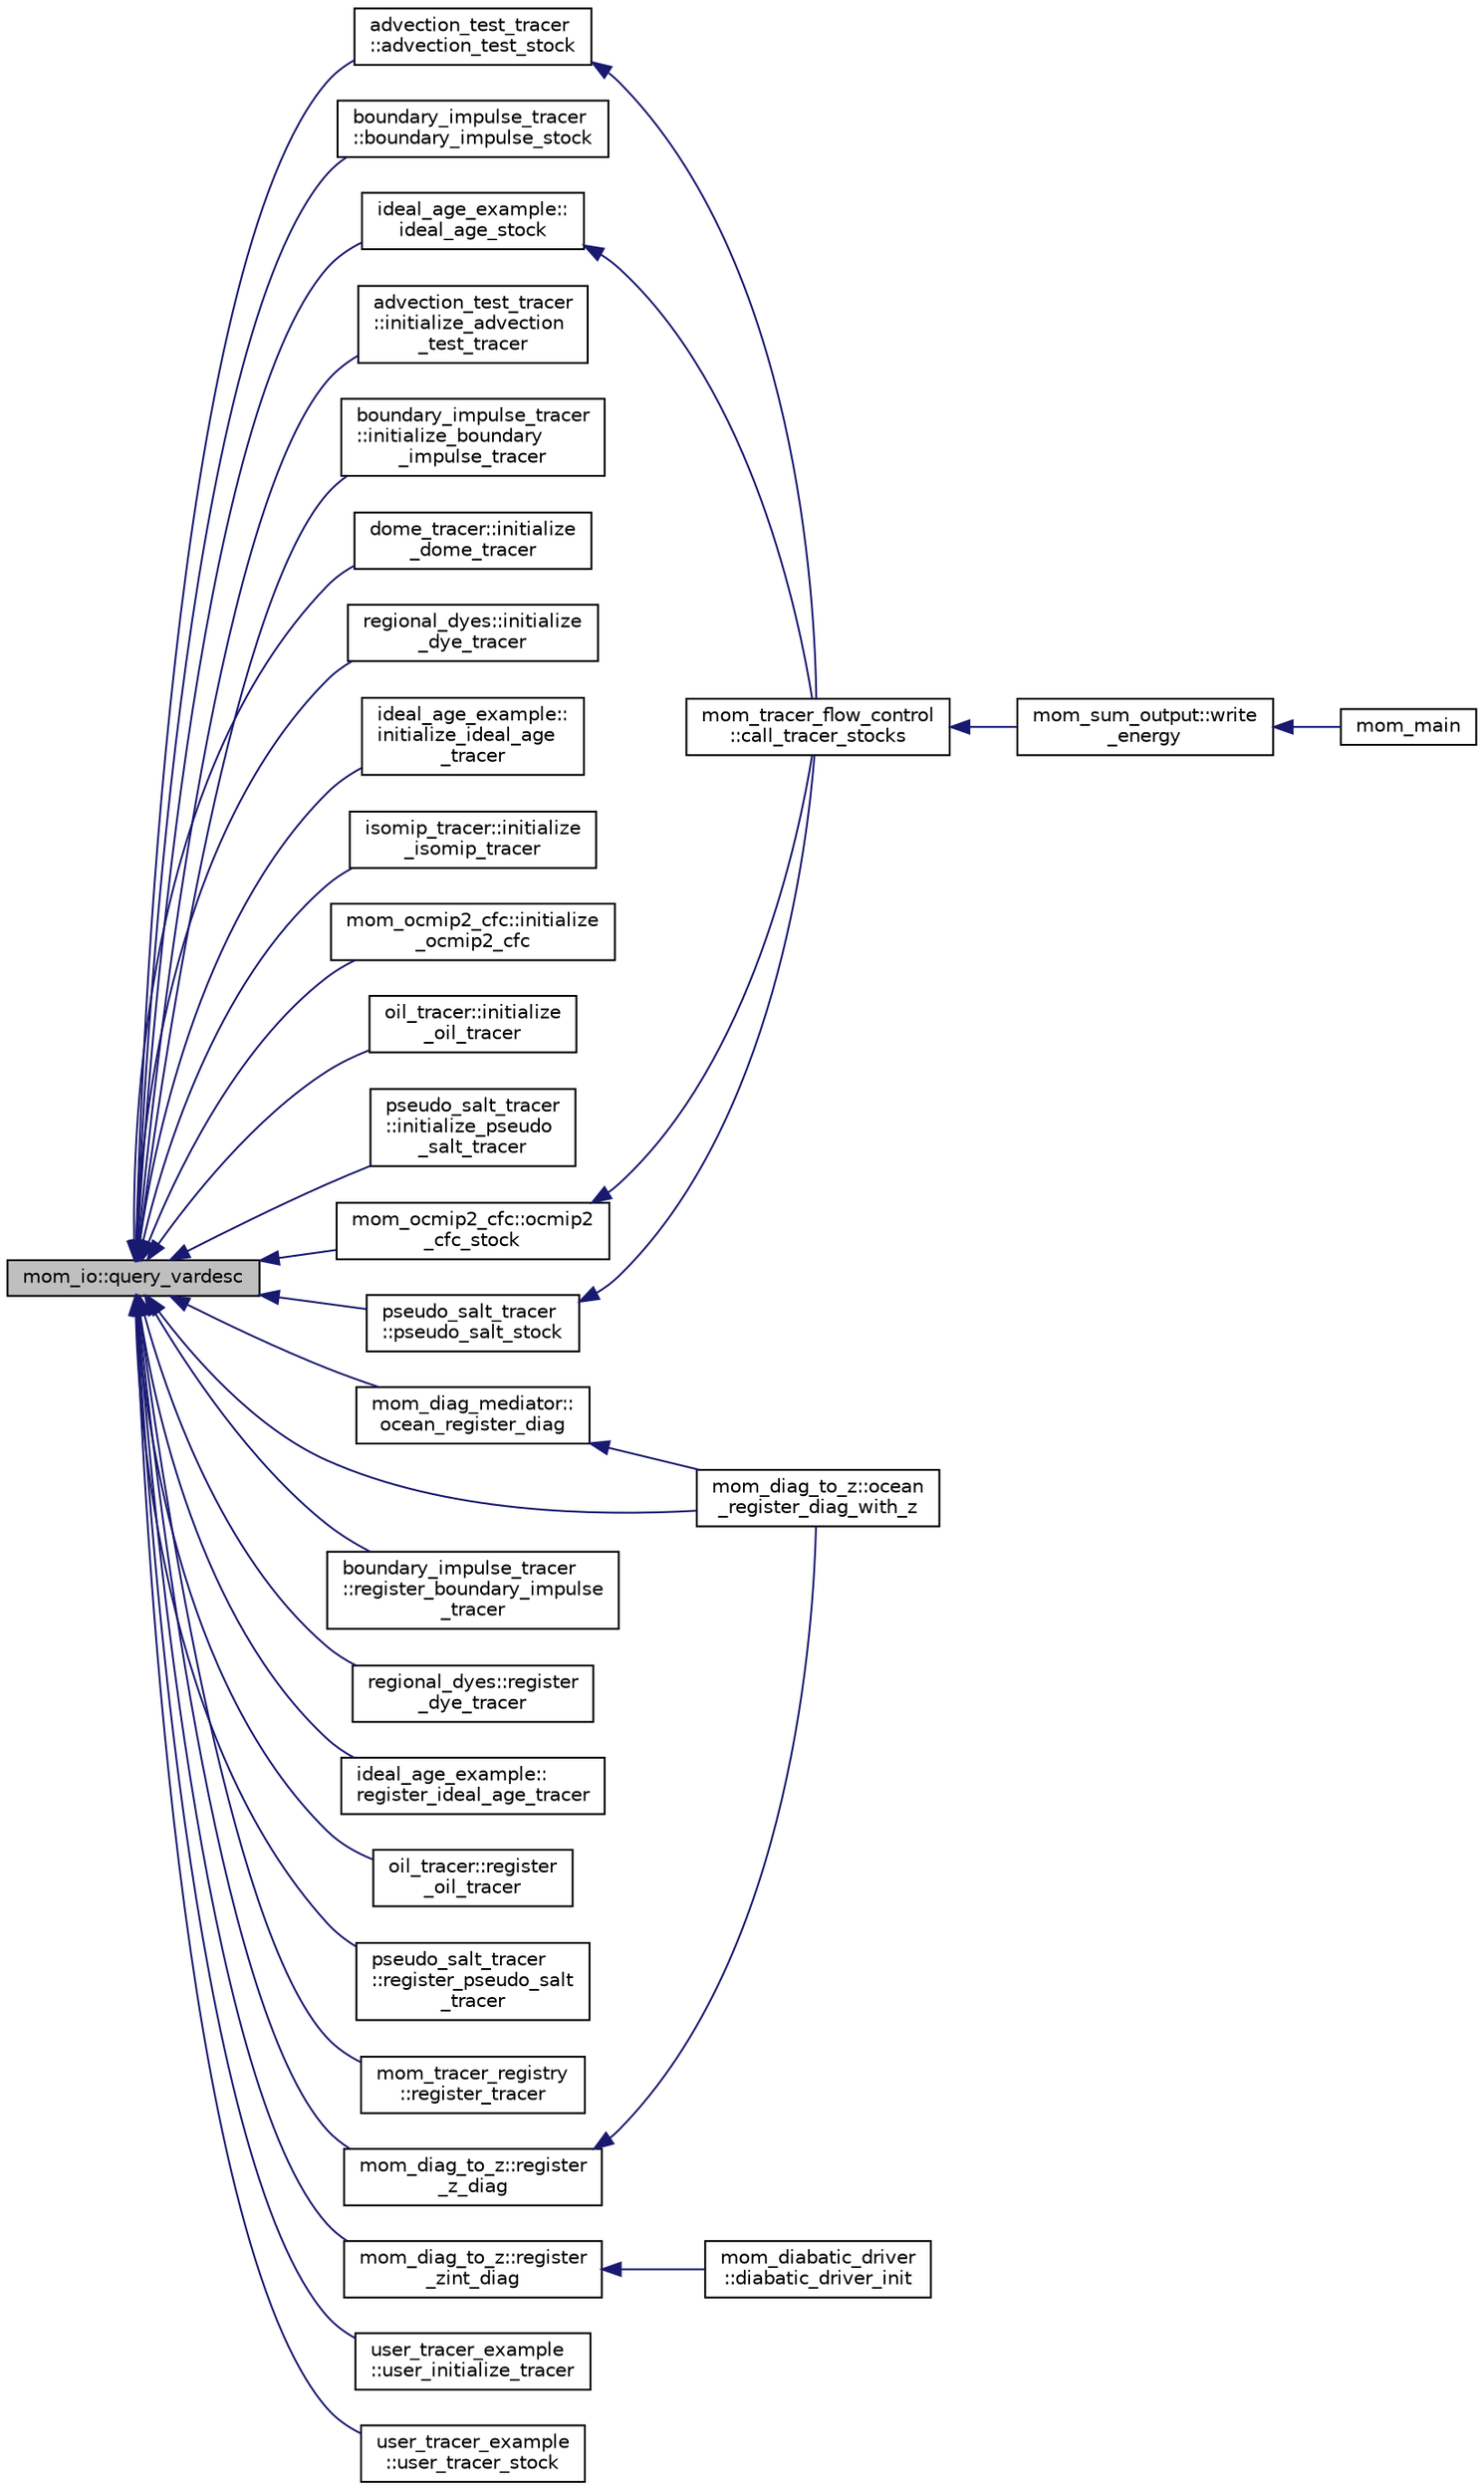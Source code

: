 digraph "mom_io::query_vardesc"
{
 // INTERACTIVE_SVG=YES
  edge [fontname="Helvetica",fontsize="10",labelfontname="Helvetica",labelfontsize="10"];
  node [fontname="Helvetica",fontsize="10",shape=record];
  rankdir="LR";
  Node58 [label="mom_io::query_vardesc",height=0.2,width=0.4,color="black", fillcolor="grey75", style="filled", fontcolor="black"];
  Node58 -> Node59 [dir="back",color="midnightblue",fontsize="10",style="solid",fontname="Helvetica"];
  Node59 [label="advection_test_tracer\l::advection_test_stock",height=0.2,width=0.4,color="black", fillcolor="white", style="filled",URL="$namespaceadvection__test__tracer.html#a1e3884b030df6c5107380b4ddd2fbce2"];
  Node59 -> Node60 [dir="back",color="midnightblue",fontsize="10",style="solid",fontname="Helvetica"];
  Node60 [label="mom_tracer_flow_control\l::call_tracer_stocks",height=0.2,width=0.4,color="black", fillcolor="white", style="filled",URL="$namespacemom__tracer__flow__control.html#afd8526344e928c8c9505c921bf37447f",tooltip="This subroutine calls all registered tracer packages to enable them to add to the surface state retur..."];
  Node60 -> Node61 [dir="back",color="midnightblue",fontsize="10",style="solid",fontname="Helvetica"];
  Node61 [label="mom_sum_output::write\l_energy",height=0.2,width=0.4,color="black", fillcolor="white", style="filled",URL="$namespacemom__sum__output.html#aef94e597f85f3ee439b2ddc2b46a043a",tooltip="This subroutine calculates and writes the total model energy, the energy and mass of each layer..."];
  Node61 -> Node62 [dir="back",color="midnightblue",fontsize="10",style="solid",fontname="Helvetica"];
  Node62 [label="mom_main",height=0.2,width=0.4,color="black", fillcolor="white", style="filled",URL="$MOM__driver_8F90.html#a08fffeb2d8e8acbf9ed4609be6d258c6"];
  Node58 -> Node63 [dir="back",color="midnightblue",fontsize="10",style="solid",fontname="Helvetica"];
  Node63 [label="boundary_impulse_tracer\l::boundary_impulse_stock",height=0.2,width=0.4,color="black", fillcolor="white", style="filled",URL="$namespaceboundary__impulse__tracer.html#a9c170481eec5074f1a3b2b5e09a142fc",tooltip="Calculate total inventory of tracer. "];
  Node58 -> Node64 [dir="back",color="midnightblue",fontsize="10",style="solid",fontname="Helvetica"];
  Node64 [label="ideal_age_example::\lideal_age_stock",height=0.2,width=0.4,color="black", fillcolor="white", style="filled",URL="$namespaceideal__age__example.html#a2300d82e30802a3127f4a63277d37776"];
  Node64 -> Node60 [dir="back",color="midnightblue",fontsize="10",style="solid",fontname="Helvetica"];
  Node58 -> Node65 [dir="back",color="midnightblue",fontsize="10",style="solid",fontname="Helvetica"];
  Node65 [label="advection_test_tracer\l::initialize_advection\l_test_tracer",height=0.2,width=0.4,color="black", fillcolor="white", style="filled",URL="$namespaceadvection__test__tracer.html#adad96933565e1ee601662052ad3f6943"];
  Node58 -> Node66 [dir="back",color="midnightblue",fontsize="10",style="solid",fontname="Helvetica"];
  Node66 [label="boundary_impulse_tracer\l::initialize_boundary\l_impulse_tracer",height=0.2,width=0.4,color="black", fillcolor="white", style="filled",URL="$namespaceboundary__impulse__tracer.html#a3e9d605e0a7bed7bb6028cb916ded161",tooltip="Initialize tracer from restart or set to 1 at surface to initialize. "];
  Node58 -> Node67 [dir="back",color="midnightblue",fontsize="10",style="solid",fontname="Helvetica"];
  Node67 [label="dome_tracer::initialize\l_dome_tracer",height=0.2,width=0.4,color="black", fillcolor="white", style="filled",URL="$namespacedome__tracer.html#acbbc86d4dbc4997c0cd55aa498d2c668"];
  Node58 -> Node68 [dir="back",color="midnightblue",fontsize="10",style="solid",fontname="Helvetica"];
  Node68 [label="regional_dyes::initialize\l_dye_tracer",height=0.2,width=0.4,color="black", fillcolor="white", style="filled",URL="$namespaceregional__dyes.html#aeef37afe2f348fc7d94fe977d74d6d0b"];
  Node58 -> Node69 [dir="back",color="midnightblue",fontsize="10",style="solid",fontname="Helvetica"];
  Node69 [label="ideal_age_example::\linitialize_ideal_age\l_tracer",height=0.2,width=0.4,color="black", fillcolor="white", style="filled",URL="$namespaceideal__age__example.html#abec4db7c44f7a6d5c891a6d8a17a99b3"];
  Node58 -> Node70 [dir="back",color="midnightblue",fontsize="10",style="solid",fontname="Helvetica"];
  Node70 [label="isomip_tracer::initialize\l_isomip_tracer",height=0.2,width=0.4,color="black", fillcolor="white", style="filled",URL="$namespaceisomip__tracer.html#a6083b2b081277f46013d9a22b32b7741",tooltip="Initializes the NTR tracer fields in tr(:,:,:,:) "];
  Node58 -> Node71 [dir="back",color="midnightblue",fontsize="10",style="solid",fontname="Helvetica"];
  Node71 [label="mom_ocmip2_cfc::initialize\l_ocmip2_cfc",height=0.2,width=0.4,color="black", fillcolor="white", style="filled",URL="$namespacemom__ocmip2__cfc.html#a0c916b2f0835bd79002803f246d2ef49",tooltip="This subroutine initializes the NTR tracer fields in tr(:,:,:,:) and it sets up the tracer output..."];
  Node58 -> Node72 [dir="back",color="midnightblue",fontsize="10",style="solid",fontname="Helvetica"];
  Node72 [label="oil_tracer::initialize\l_oil_tracer",height=0.2,width=0.4,color="black", fillcolor="white", style="filled",URL="$namespaceoil__tracer.html#a2bb5dd516d506706c1e67e1206e389b5"];
  Node58 -> Node73 [dir="back",color="midnightblue",fontsize="10",style="solid",fontname="Helvetica"];
  Node73 [label="pseudo_salt_tracer\l::initialize_pseudo\l_salt_tracer",height=0.2,width=0.4,color="black", fillcolor="white", style="filled",URL="$namespacepseudo__salt__tracer.html#adaef10fff7bd433eab35152075b3f166"];
  Node58 -> Node74 [dir="back",color="midnightblue",fontsize="10",style="solid",fontname="Helvetica"];
  Node74 [label="mom_diag_mediator::\locean_register_diag",height=0.2,width=0.4,color="black", fillcolor="white", style="filled",URL="$namespacemom__diag__mediator.html#a21267e25d12fa3e5d2540d2a299d2d2c",tooltip="Registers a diagnostic using the information encapsulated in the vardesc type argument and returns an..."];
  Node74 -> Node75 [dir="back",color="midnightblue",fontsize="10",style="solid",fontname="Helvetica"];
  Node75 [label="mom_diag_to_z::ocean\l_register_diag_with_z",height=0.2,width=0.4,color="black", fillcolor="white", style="filled",URL="$namespacemom__diag__to__z.html#a90526b2f59f94c6af2f525a221029772",tooltip="This subroutine registers a tracer to be output in depth space. "];
  Node58 -> Node75 [dir="back",color="midnightblue",fontsize="10",style="solid",fontname="Helvetica"];
  Node58 -> Node76 [dir="back",color="midnightblue",fontsize="10",style="solid",fontname="Helvetica"];
  Node76 [label="mom_ocmip2_cfc::ocmip2\l_cfc_stock",height=0.2,width=0.4,color="black", fillcolor="white", style="filled",URL="$namespacemom__ocmip2__cfc.html#ac3c9967ff09b37934eb5ef51535e7ee3",tooltip="This function calculates the mass-weighted integral of all tracer stocks, returning the number of sto..."];
  Node76 -> Node60 [dir="back",color="midnightblue",fontsize="10",style="solid",fontname="Helvetica"];
  Node58 -> Node77 [dir="back",color="midnightblue",fontsize="10",style="solid",fontname="Helvetica"];
  Node77 [label="pseudo_salt_tracer\l::pseudo_salt_stock",height=0.2,width=0.4,color="black", fillcolor="white", style="filled",URL="$namespacepseudo__salt__tracer.html#a282f3c84b7e7ccdaa6d9344342705a6e"];
  Node77 -> Node60 [dir="back",color="midnightblue",fontsize="10",style="solid",fontname="Helvetica"];
  Node58 -> Node78 [dir="back",color="midnightblue",fontsize="10",style="solid",fontname="Helvetica"];
  Node78 [label="boundary_impulse_tracer\l::register_boundary_impulse\l_tracer",height=0.2,width=0.4,color="black", fillcolor="white", style="filled",URL="$namespaceboundary__impulse__tracer.html#a8c333281de8a3f7a255a0da4187427ad",tooltip="Read in runtime options and add boundary impulse tracer to tracer registry. "];
  Node58 -> Node79 [dir="back",color="midnightblue",fontsize="10",style="solid",fontname="Helvetica"];
  Node79 [label="regional_dyes::register\l_dye_tracer",height=0.2,width=0.4,color="black", fillcolor="white", style="filled",URL="$namespaceregional__dyes.html#af9da6e5dbe58dedce4ede6f0533fe702"];
  Node58 -> Node80 [dir="back",color="midnightblue",fontsize="10",style="solid",fontname="Helvetica"];
  Node80 [label="ideal_age_example::\lregister_ideal_age_tracer",height=0.2,width=0.4,color="black", fillcolor="white", style="filled",URL="$namespaceideal__age__example.html#a58d550a02148b87b1d1ce979fcaf6c00"];
  Node58 -> Node81 [dir="back",color="midnightblue",fontsize="10",style="solid",fontname="Helvetica"];
  Node81 [label="oil_tracer::register\l_oil_tracer",height=0.2,width=0.4,color="black", fillcolor="white", style="filled",URL="$namespaceoil__tracer.html#ae9bef348e3fea3af157e841a0c9f6aeb"];
  Node58 -> Node82 [dir="back",color="midnightblue",fontsize="10",style="solid",fontname="Helvetica"];
  Node82 [label="pseudo_salt_tracer\l::register_pseudo_salt\l_tracer",height=0.2,width=0.4,color="black", fillcolor="white", style="filled",URL="$namespacepseudo__salt__tracer.html#a147eabcabc9a787c01310dd67a5bab08"];
  Node58 -> Node83 [dir="back",color="midnightblue",fontsize="10",style="solid",fontname="Helvetica"];
  Node83 [label="mom_tracer_registry\l::register_tracer",height=0.2,width=0.4,color="black", fillcolor="white", style="filled",URL="$namespacemom__tracer__registry.html#a6a753792521378d63e3dd5ca73f3574a",tooltip="This subroutine registers a tracer to be advected and laterally diffused. "];
  Node58 -> Node84 [dir="back",color="midnightblue",fontsize="10",style="solid",fontname="Helvetica"];
  Node84 [label="mom_diag_to_z::register\l_z_diag",height=0.2,width=0.4,color="black", fillcolor="white", style="filled",URL="$namespacemom__diag__to__z.html#a4dda95a2d7577d6d347e94ec54638bb5"];
  Node84 -> Node75 [dir="back",color="midnightblue",fontsize="10",style="solid",fontname="Helvetica"];
  Node58 -> Node85 [dir="back",color="midnightblue",fontsize="10",style="solid",fontname="Helvetica"];
  Node85 [label="mom_diag_to_z::register\l_zint_diag",height=0.2,width=0.4,color="black", fillcolor="white", style="filled",URL="$namespacemom__diag__to__z.html#a12bc76d5b29b6b3292a802946b7dd6fc"];
  Node85 -> Node86 [dir="back",color="midnightblue",fontsize="10",style="solid",fontname="Helvetica"];
  Node86 [label="mom_diabatic_driver\l::diabatic_driver_init",height=0.2,width=0.4,color="black", fillcolor="white", style="filled",URL="$namespacemom__diabatic__driver.html#afa0b30bd6f0e080bcacbd6dcb15ff990",tooltip="This routine initializes the diabatic driver module. "];
  Node58 -> Node87 [dir="back",color="midnightblue",fontsize="10",style="solid",fontname="Helvetica"];
  Node87 [label="user_tracer_example\l::user_initialize_tracer",height=0.2,width=0.4,color="black", fillcolor="white", style="filled",URL="$namespaceuser__tracer__example.html#a16d417b6068f44605caf3573bf5f4de9"];
  Node58 -> Node88 [dir="back",color="midnightblue",fontsize="10",style="solid",fontname="Helvetica"];
  Node88 [label="user_tracer_example\l::user_tracer_stock",height=0.2,width=0.4,color="black", fillcolor="white", style="filled",URL="$namespaceuser__tracer__example.html#a040e2b8e8c5a41ccb6398e66d820c4be"];
}
